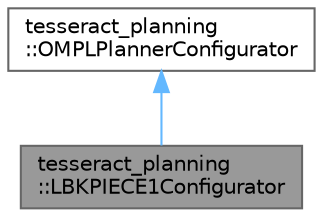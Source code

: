 digraph "tesseract_planning::LBKPIECE1Configurator"
{
 // LATEX_PDF_SIZE
  bgcolor="transparent";
  edge [fontname=Helvetica,fontsize=10,labelfontname=Helvetica,labelfontsize=10];
  node [fontname=Helvetica,fontsize=10,shape=box,height=0.2,width=0.4];
  Node1 [label="tesseract_planning\l::LBKPIECE1Configurator",height=0.2,width=0.4,color="gray40", fillcolor="grey60", style="filled", fontcolor="black",tooltip=" "];
  Node2 -> Node1 [dir="back",color="steelblue1",style="solid"];
  Node2 [label="tesseract_planning\l::OMPLPlannerConfigurator",height=0.2,width=0.4,color="gray40", fillcolor="white", style="filled",URL="$dd/ddf/structtesseract__planning_1_1OMPLPlannerConfigurator.html",tooltip=" "];
}
